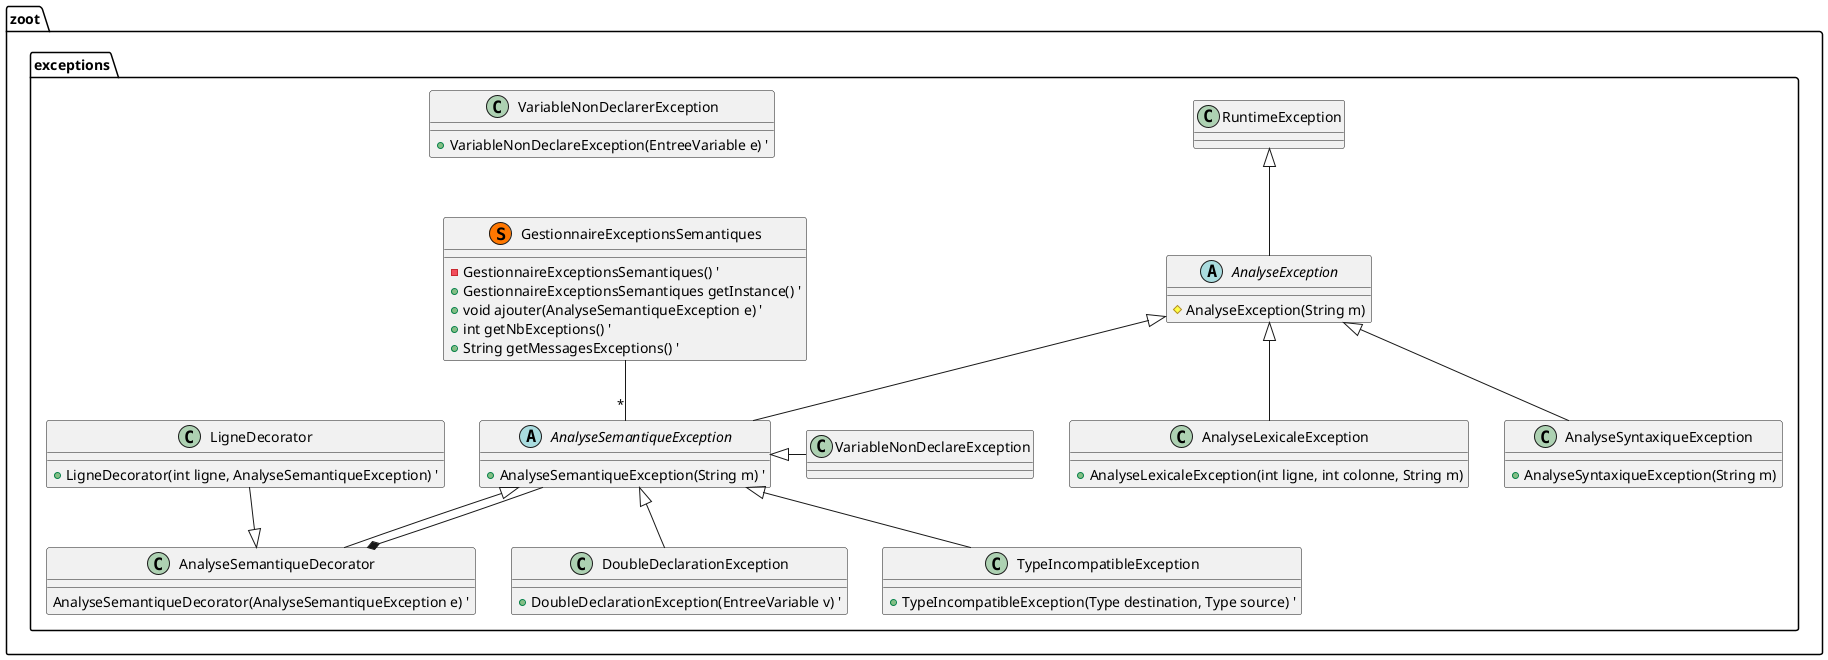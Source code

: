 @startuml "Package exceptions"

namespace zoot.exceptions {
    ' Includes
    ' Classes
    abstract class AnalyseException {
        # AnalyseException(String m)
    }

    class AnalyseLexicaleException {
        + AnalyseLexicaleException(int ligne, int colonne, String m)
    }

    class AnalyseSyntaxiqueException {
        + AnalyseSyntaxiqueException(String m)
    }

    abstract class AnalyseSemantiqueException {
        + AnalyseSemantiqueException(String m) '
    }

    class GestionnaireExceptionsSemantiques << (S,#FF7700) >> {
        - GestionnaireExceptionsSemantiques() '
        + GestionnaireExceptionsSemantiques getInstance() '
        + void ajouter(AnalyseSemantiqueException e) '
        + int getNbExceptions() '
        + String getMessagesExceptions() '
    }

    class AnalyseSemantiqueDecorator {
        AnalyseSemantiqueDecorator(AnalyseSemantiqueException e) '
    }

    class DoubleDeclarationException {
        + DoubleDeclarationException(EntreeVariable v) '
    }

    class TypeIncompatibleException {
        + TypeIncompatibleException(Type destination, Type source) '
    }

    class VariableNonDeclarerException {
        + VariableNonDeclareException(EntreeVariable e) '
    }

    class LigneDecorator {
        + LigneDecorator(int ligne, AnalyseSemantiqueException) '
    }

    ' Relations entre les classes
    AnalyseException -up-|> RuntimeException
    AnalyseLexicaleException -up-|> AnalyseException
    AnalyseSyntaxiqueException -up-|> AnalyseException
    AnalyseSemantiqueException -up-|> AnalyseException
    AnalyseSemantiqueDecorator -up-|> AnalyseSemantiqueException
    AnalyseSemantiqueDecorator *-- AnalyseSemantiqueException
    DoubleDeclarationException -up-|> AnalyseSemantiqueException
    TypeIncompatibleException -up-|> AnalyseSemantiqueException
    VariableNonDeclareException -left-|> AnalyseSemantiqueException
    LigneDecorator --|> AnalyseSemantiqueDecorator
    GestionnaireExceptionsSemantiques -down-"*" AnalyseSemantiqueException
}
@enduml